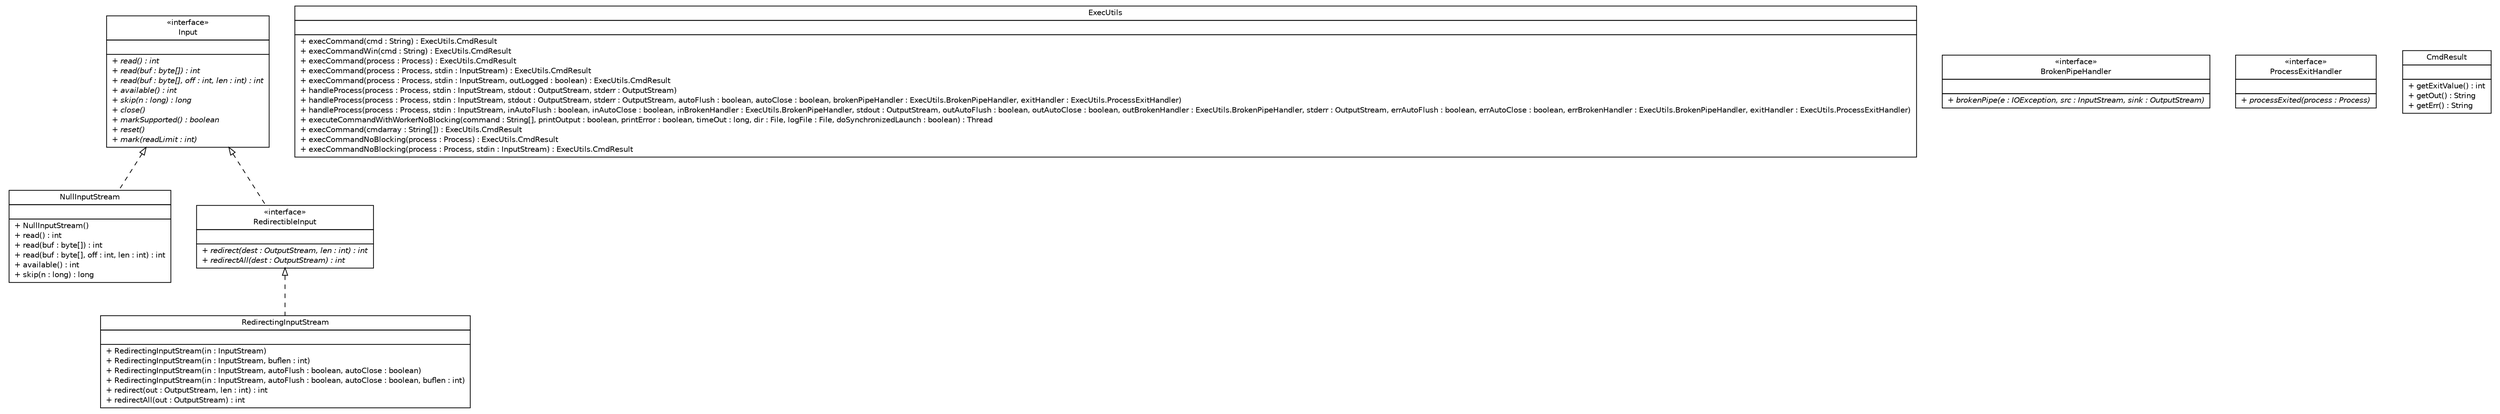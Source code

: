 #!/usr/local/bin/dot
#
# Class diagram 
# Generated by UMLGraph version R5_6 (http://www.umlgraph.org/)
#

digraph G {
	edge [fontname="Helvetica",fontsize=10,labelfontname="Helvetica",labelfontsize=10];
	node [fontname="Helvetica",fontsize=10,shape=plaintext];
	nodesep=0.25;
	ranksep=0.5;
	// sorcer.util.exec.RedirectingInputStream
	c3086 [label=<<table title="sorcer.util.exec.RedirectingInputStream" border="0" cellborder="1" cellspacing="0" cellpadding="2" port="p" href="./RedirectingInputStream.html">
		<tr><td><table border="0" cellspacing="0" cellpadding="1">
<tr><td align="center" balign="center"> RedirectingInputStream </td></tr>
		</table></td></tr>
		<tr><td><table border="0" cellspacing="0" cellpadding="1">
<tr><td align="left" balign="left">  </td></tr>
		</table></td></tr>
		<tr><td><table border="0" cellspacing="0" cellpadding="1">
<tr><td align="left" balign="left"> + RedirectingInputStream(in : InputStream) </td></tr>
<tr><td align="left" balign="left"> + RedirectingInputStream(in : InputStream, buflen : int) </td></tr>
<tr><td align="left" balign="left"> + RedirectingInputStream(in : InputStream, autoFlush : boolean, autoClose : boolean) </td></tr>
<tr><td align="left" balign="left"> + RedirectingInputStream(in : InputStream, autoFlush : boolean, autoClose : boolean, buflen : int) </td></tr>
<tr><td align="left" balign="left"> + redirect(out : OutputStream, len : int) : int </td></tr>
<tr><td align="left" balign="left"> + redirectAll(out : OutputStream) : int </td></tr>
		</table></td></tr>
		</table>>, URL="./RedirectingInputStream.html", fontname="Helvetica", fontcolor="black", fontsize=10.0];
	// sorcer.util.exec.ExecUtils
	c3087 [label=<<table title="sorcer.util.exec.ExecUtils" border="0" cellborder="1" cellspacing="0" cellpadding="2" port="p" href="./ExecUtils.html">
		<tr><td><table border="0" cellspacing="0" cellpadding="1">
<tr><td align="center" balign="center"> ExecUtils </td></tr>
		</table></td></tr>
		<tr><td><table border="0" cellspacing="0" cellpadding="1">
<tr><td align="left" balign="left">  </td></tr>
		</table></td></tr>
		<tr><td><table border="0" cellspacing="0" cellpadding="1">
<tr><td align="left" balign="left"> + execCommand(cmd : String) : ExecUtils.CmdResult </td></tr>
<tr><td align="left" balign="left"> + execCommandWin(cmd : String) : ExecUtils.CmdResult </td></tr>
<tr><td align="left" balign="left"> + execCommand(process : Process) : ExecUtils.CmdResult </td></tr>
<tr><td align="left" balign="left"> + execCommand(process : Process, stdin : InputStream) : ExecUtils.CmdResult </td></tr>
<tr><td align="left" balign="left"> + execCommand(process : Process, stdin : InputStream, outLogged : boolean) : ExecUtils.CmdResult </td></tr>
<tr><td align="left" balign="left"> + handleProcess(process : Process, stdin : InputStream, stdout : OutputStream, stderr : OutputStream) </td></tr>
<tr><td align="left" balign="left"> + handleProcess(process : Process, stdin : InputStream, stdout : OutputStream, stderr : OutputStream, autoFlush : boolean, autoClose : boolean, brokenPipeHandler : ExecUtils.BrokenPipeHandler, exitHandler : ExecUtils.ProcessExitHandler) </td></tr>
<tr><td align="left" balign="left"> + handleProcess(process : Process, stdin : InputStream, inAutoFlush : boolean, inAutoClose : boolean, inBrokenHandler : ExecUtils.BrokenPipeHandler, stdout : OutputStream, outAutoFlush : boolean, outAutoClose : boolean, outBrokenHandler : ExecUtils.BrokenPipeHandler, stderr : OutputStream, errAutoFlush : boolean, errAutoClose : boolean, errBrokenHandler : ExecUtils.BrokenPipeHandler, exitHandler : ExecUtils.ProcessExitHandler) </td></tr>
<tr><td align="left" balign="left"> + executeCommandWithWorkerNoBlocking(command : String[], printOutput : boolean, printError : boolean, timeOut : long, dir : File, logFile : File, doSynchronizedLaunch : boolean) : Thread </td></tr>
<tr><td align="left" balign="left"> + execCommand(cmdarray : String[]) : ExecUtils.CmdResult </td></tr>
<tr><td align="left" balign="left"> + execCommandNoBlocking(process : Process) : ExecUtils.CmdResult </td></tr>
<tr><td align="left" balign="left"> + execCommandNoBlocking(process : Process, stdin : InputStream) : ExecUtils.CmdResult </td></tr>
		</table></td></tr>
		</table>>, URL="./ExecUtils.html", fontname="Helvetica", fontcolor="black", fontsize=10.0];
	// sorcer.util.exec.ExecUtils.BrokenPipeHandler
	c3088 [label=<<table title="sorcer.util.exec.ExecUtils.BrokenPipeHandler" border="0" cellborder="1" cellspacing="0" cellpadding="2" port="p" href="./ExecUtils.BrokenPipeHandler.html">
		<tr><td><table border="0" cellspacing="0" cellpadding="1">
<tr><td align="center" balign="center"> &#171;interface&#187; </td></tr>
<tr><td align="center" balign="center"> BrokenPipeHandler </td></tr>
		</table></td></tr>
		<tr><td><table border="0" cellspacing="0" cellpadding="1">
<tr><td align="left" balign="left">  </td></tr>
		</table></td></tr>
		<tr><td><table border="0" cellspacing="0" cellpadding="1">
<tr><td align="left" balign="left"><font face="Helvetica-Oblique" point-size="10.0"> + brokenPipe(e : IOException, src : InputStream, sink : OutputStream) </font></td></tr>
		</table></td></tr>
		</table>>, URL="./ExecUtils.BrokenPipeHandler.html", fontname="Helvetica", fontcolor="black", fontsize=10.0];
	// sorcer.util.exec.ExecUtils.ProcessExitHandler
	c3089 [label=<<table title="sorcer.util.exec.ExecUtils.ProcessExitHandler" border="0" cellborder="1" cellspacing="0" cellpadding="2" port="p" href="./ExecUtils.ProcessExitHandler.html">
		<tr><td><table border="0" cellspacing="0" cellpadding="1">
<tr><td align="center" balign="center"> &#171;interface&#187; </td></tr>
<tr><td align="center" balign="center"> ProcessExitHandler </td></tr>
		</table></td></tr>
		<tr><td><table border="0" cellspacing="0" cellpadding="1">
<tr><td align="left" balign="left">  </td></tr>
		</table></td></tr>
		<tr><td><table border="0" cellspacing="0" cellpadding="1">
<tr><td align="left" balign="left"><font face="Helvetica-Oblique" point-size="10.0"> + processExited(process : Process) </font></td></tr>
		</table></td></tr>
		</table>>, URL="./ExecUtils.ProcessExitHandler.html", fontname="Helvetica", fontcolor="black", fontsize=10.0];
	// sorcer.util.exec.ExecUtils.CmdResult
	c3090 [label=<<table title="sorcer.util.exec.ExecUtils.CmdResult" border="0" cellborder="1" cellspacing="0" cellpadding="2" port="p" href="./ExecUtils.CmdResult.html">
		<tr><td><table border="0" cellspacing="0" cellpadding="1">
<tr><td align="center" balign="center"> CmdResult </td></tr>
		</table></td></tr>
		<tr><td><table border="0" cellspacing="0" cellpadding="1">
<tr><td align="left" balign="left">  </td></tr>
		</table></td></tr>
		<tr><td><table border="0" cellspacing="0" cellpadding="1">
<tr><td align="left" balign="left"> + getExitValue() : int </td></tr>
<tr><td align="left" balign="left"> + getOut() : String </td></tr>
<tr><td align="left" balign="left"> + getErr() : String </td></tr>
		</table></td></tr>
		</table>>, URL="./ExecUtils.CmdResult.html", fontname="Helvetica", fontcolor="black", fontsize=10.0];
	// sorcer.util.exec.NullInputStream
	c3091 [label=<<table title="sorcer.util.exec.NullInputStream" border="0" cellborder="1" cellspacing="0" cellpadding="2" port="p" href="./NullInputStream.html">
		<tr><td><table border="0" cellspacing="0" cellpadding="1">
<tr><td align="center" balign="center"> NullInputStream </td></tr>
		</table></td></tr>
		<tr><td><table border="0" cellspacing="0" cellpadding="1">
<tr><td align="left" balign="left">  </td></tr>
		</table></td></tr>
		<tr><td><table border="0" cellspacing="0" cellpadding="1">
<tr><td align="left" balign="left"> + NullInputStream() </td></tr>
<tr><td align="left" balign="left"> + read() : int </td></tr>
<tr><td align="left" balign="left"> + read(buf : byte[]) : int </td></tr>
<tr><td align="left" balign="left"> + read(buf : byte[], off : int, len : int) : int </td></tr>
<tr><td align="left" balign="left"> + available() : int </td></tr>
<tr><td align="left" balign="left"> + skip(n : long) : long </td></tr>
		</table></td></tr>
		</table>>, URL="./NullInputStream.html", fontname="Helvetica", fontcolor="black", fontsize=10.0];
	// sorcer.util.exec.Input
	c3092 [label=<<table title="sorcer.util.exec.Input" border="0" cellborder="1" cellspacing="0" cellpadding="2" port="p" href="./Input.html">
		<tr><td><table border="0" cellspacing="0" cellpadding="1">
<tr><td align="center" balign="center"> &#171;interface&#187; </td></tr>
<tr><td align="center" balign="center"> Input </td></tr>
		</table></td></tr>
		<tr><td><table border="0" cellspacing="0" cellpadding="1">
<tr><td align="left" balign="left">  </td></tr>
		</table></td></tr>
		<tr><td><table border="0" cellspacing="0" cellpadding="1">
<tr><td align="left" balign="left"><font face="Helvetica-Oblique" point-size="10.0"> + read() : int </font></td></tr>
<tr><td align="left" balign="left"><font face="Helvetica-Oblique" point-size="10.0"> + read(buf : byte[]) : int </font></td></tr>
<tr><td align="left" balign="left"><font face="Helvetica-Oblique" point-size="10.0"> + read(buf : byte[], off : int, len : int) : int </font></td></tr>
<tr><td align="left" balign="left"><font face="Helvetica-Oblique" point-size="10.0"> + available() : int </font></td></tr>
<tr><td align="left" balign="left"><font face="Helvetica-Oblique" point-size="10.0"> + skip(n : long) : long </font></td></tr>
<tr><td align="left" balign="left"><font face="Helvetica-Oblique" point-size="10.0"> + close() </font></td></tr>
<tr><td align="left" balign="left"><font face="Helvetica-Oblique" point-size="10.0"> + markSupported() : boolean </font></td></tr>
<tr><td align="left" balign="left"><font face="Helvetica-Oblique" point-size="10.0"> + reset() </font></td></tr>
<tr><td align="left" balign="left"><font face="Helvetica-Oblique" point-size="10.0"> + mark(readLimit : int) </font></td></tr>
		</table></td></tr>
		</table>>, URL="./Input.html", fontname="Helvetica", fontcolor="black", fontsize=10.0];
	// sorcer.util.exec.RedirectibleInput
	c3093 [label=<<table title="sorcer.util.exec.RedirectibleInput" border="0" cellborder="1" cellspacing="0" cellpadding="2" port="p" href="./RedirectibleInput.html">
		<tr><td><table border="0" cellspacing="0" cellpadding="1">
<tr><td align="center" balign="center"> &#171;interface&#187; </td></tr>
<tr><td align="center" balign="center"> RedirectibleInput </td></tr>
		</table></td></tr>
		<tr><td><table border="0" cellspacing="0" cellpadding="1">
<tr><td align="left" balign="left">  </td></tr>
		</table></td></tr>
		<tr><td><table border="0" cellspacing="0" cellpadding="1">
<tr><td align="left" balign="left"><font face="Helvetica-Oblique" point-size="10.0"> + redirect(dest : OutputStream, len : int) : int </font></td></tr>
<tr><td align="left" balign="left"><font face="Helvetica-Oblique" point-size="10.0"> + redirectAll(dest : OutputStream) : int </font></td></tr>
		</table></td></tr>
		</table>>, URL="./RedirectibleInput.html", fontname="Helvetica", fontcolor="black", fontsize=10.0];
	//sorcer.util.exec.RedirectingInputStream implements sorcer.util.exec.RedirectibleInput
	c3093:p -> c3086:p [dir=back,arrowtail=empty,style=dashed];
	//sorcer.util.exec.NullInputStream implements sorcer.util.exec.Input
	c3092:p -> c3091:p [dir=back,arrowtail=empty,style=dashed];
	//sorcer.util.exec.RedirectibleInput implements sorcer.util.exec.Input
	c3092:p -> c3093:p [dir=back,arrowtail=empty,style=dashed];
}

